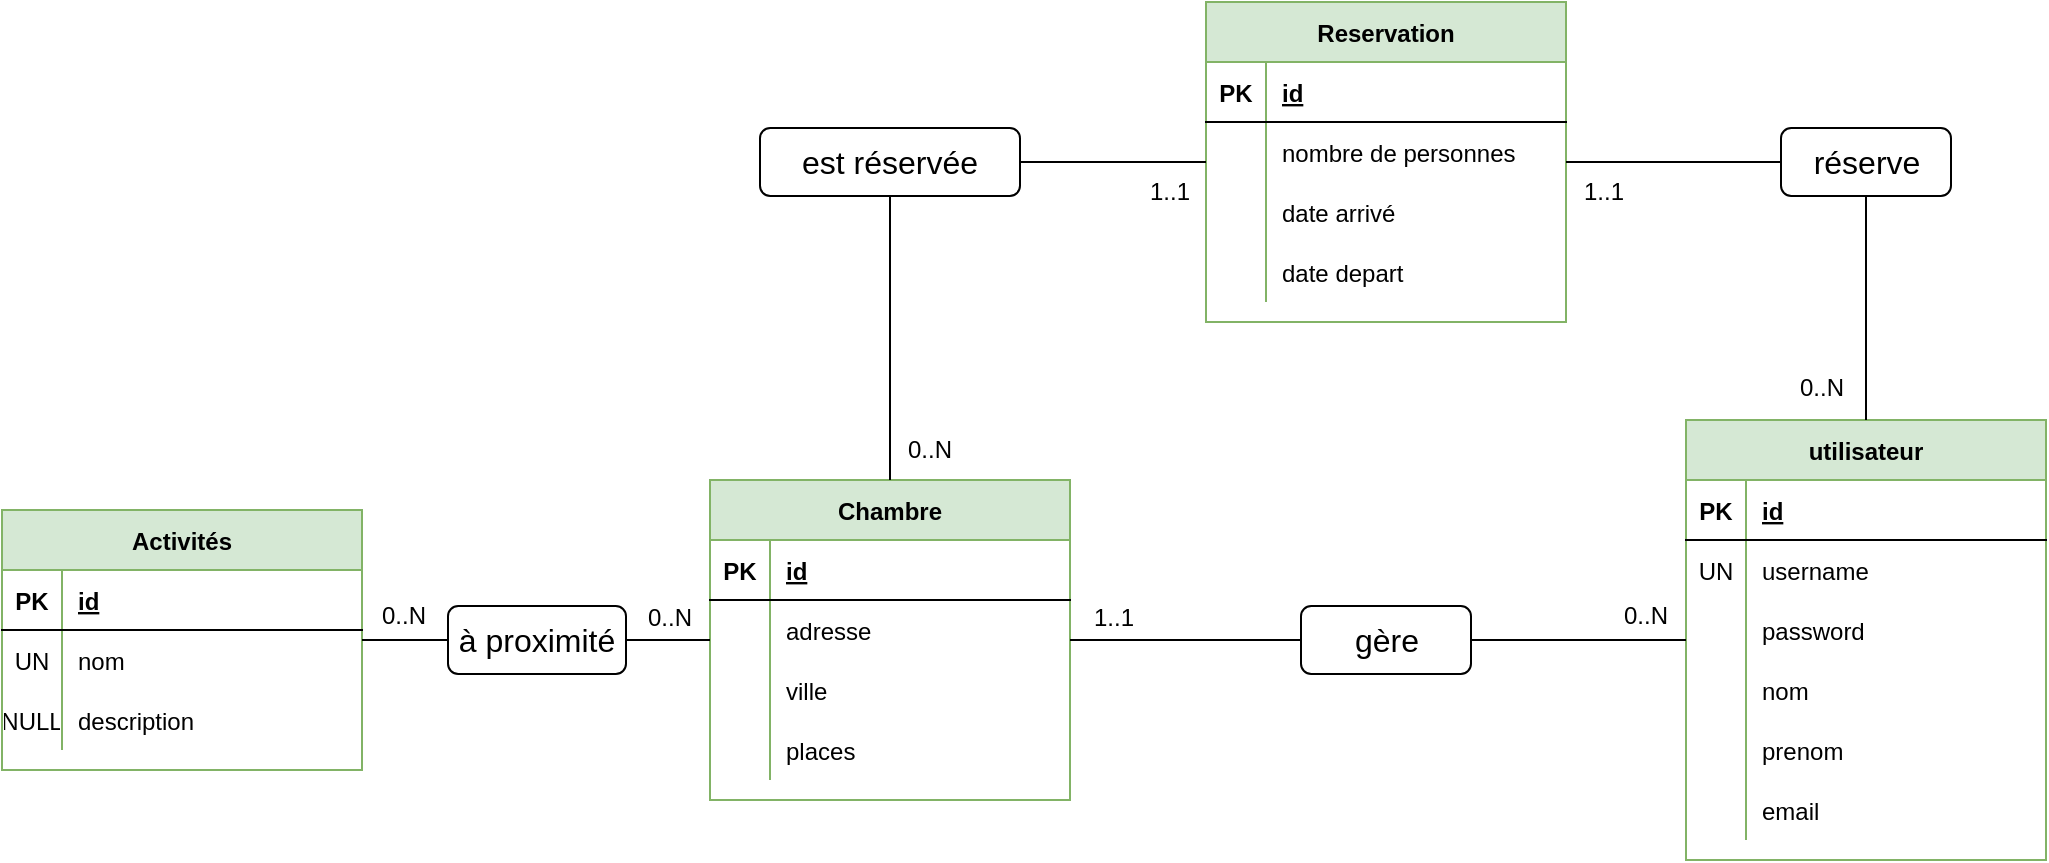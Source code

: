 <mxfile version="14.0.0" type="device"><diagram id="YtqAoMFm1UHIQzJ2D-D2" name="Page-1"><mxGraphModel dx="1481" dy="1005" grid="0" gridSize="10" guides="1" tooltips="1" connect="1" arrows="1" fold="1" page="0" pageScale="1" pageWidth="827" pageHeight="1169" math="0" shadow="0"><root><mxCell id="0"/><mxCell id="1" parent="0"/><mxCell id="lcVovQW48bTN5T2K4NLi-1" value="Chambre" style="shape=table;startSize=30;container=1;collapsible=1;childLayout=tableLayout;fixedRows=1;rowLines=0;fontStyle=1;align=center;resizeLast=1;fillColor=#d5e8d4;strokeColor=#82b366;" vertex="1" parent="1"><mxGeometry x="-27" y="104" width="180" height="160" as="geometry"/></mxCell><mxCell id="lcVovQW48bTN5T2K4NLi-2" value="" style="shape=partialRectangle;collapsible=0;dropTarget=0;pointerEvents=0;fillColor=none;top=0;left=0;bottom=1;right=0;points=[[0,0.5],[1,0.5]];portConstraint=eastwest;" vertex="1" parent="lcVovQW48bTN5T2K4NLi-1"><mxGeometry y="30" width="180" height="30" as="geometry"/></mxCell><mxCell id="lcVovQW48bTN5T2K4NLi-3" value="PK" style="shape=partialRectangle;connectable=0;fillColor=none;top=0;left=0;bottom=0;right=0;fontStyle=1;overflow=hidden;" vertex="1" parent="lcVovQW48bTN5T2K4NLi-2"><mxGeometry width="30" height="30" as="geometry"/></mxCell><mxCell id="lcVovQW48bTN5T2K4NLi-4" value="id" style="shape=partialRectangle;connectable=0;fillColor=none;top=0;left=0;bottom=0;right=0;align=left;spacingLeft=6;fontStyle=5;overflow=hidden;" vertex="1" parent="lcVovQW48bTN5T2K4NLi-2"><mxGeometry x="30" width="150" height="30" as="geometry"/></mxCell><mxCell id="lcVovQW48bTN5T2K4NLi-110" value="" style="shape=partialRectangle;collapsible=0;dropTarget=0;pointerEvents=0;fillColor=none;top=0;left=0;bottom=0;right=0;points=[[0,0.5],[1,0.5]];portConstraint=eastwest;rounded=0;shadow=0;glass=0;sketch=0;" vertex="1" parent="lcVovQW48bTN5T2K4NLi-1"><mxGeometry y="60" width="180" height="30" as="geometry"/></mxCell><mxCell id="lcVovQW48bTN5T2K4NLi-111" value="" style="shape=partialRectangle;connectable=0;fillColor=none;top=0;left=0;bottom=0;right=0;editable=1;overflow=hidden;" vertex="1" parent="lcVovQW48bTN5T2K4NLi-110"><mxGeometry width="30" height="30" as="geometry"/></mxCell><mxCell id="lcVovQW48bTN5T2K4NLi-112" value="adresse" style="shape=partialRectangle;connectable=0;fillColor=none;top=0;left=0;bottom=0;right=0;align=left;spacingLeft=6;overflow=hidden;" vertex="1" parent="lcVovQW48bTN5T2K4NLi-110"><mxGeometry x="30" width="150" height="30" as="geometry"/></mxCell><mxCell id="lcVovQW48bTN5T2K4NLi-5" value="" style="shape=partialRectangle;collapsible=0;dropTarget=0;pointerEvents=0;fillColor=none;top=0;left=0;bottom=0;right=0;points=[[0,0.5],[1,0.5]];portConstraint=eastwest;" vertex="1" parent="lcVovQW48bTN5T2K4NLi-1"><mxGeometry y="90" width="180" height="30" as="geometry"/></mxCell><mxCell id="lcVovQW48bTN5T2K4NLi-6" value="" style="shape=partialRectangle;connectable=0;fillColor=none;top=0;left=0;bottom=0;right=0;editable=1;overflow=hidden;" vertex="1" parent="lcVovQW48bTN5T2K4NLi-5"><mxGeometry width="30" height="30" as="geometry"/></mxCell><mxCell id="lcVovQW48bTN5T2K4NLi-7" value="ville" style="shape=partialRectangle;connectable=0;fillColor=none;top=0;left=0;bottom=0;right=0;align=left;spacingLeft=6;overflow=hidden;" vertex="1" parent="lcVovQW48bTN5T2K4NLi-5"><mxGeometry x="30" width="150" height="30" as="geometry"/></mxCell><mxCell id="lcVovQW48bTN5T2K4NLi-11" value="" style="shape=partialRectangle;collapsible=0;dropTarget=0;pointerEvents=0;fillColor=none;top=0;left=0;bottom=0;right=0;points=[[0,0.5],[1,0.5]];portConstraint=eastwest;" vertex="1" parent="lcVovQW48bTN5T2K4NLi-1"><mxGeometry y="120" width="180" height="30" as="geometry"/></mxCell><mxCell id="lcVovQW48bTN5T2K4NLi-12" value="" style="shape=partialRectangle;connectable=0;fillColor=none;top=0;left=0;bottom=0;right=0;editable=1;overflow=hidden;" vertex="1" parent="lcVovQW48bTN5T2K4NLi-11"><mxGeometry width="30" height="30" as="geometry"/></mxCell><mxCell id="lcVovQW48bTN5T2K4NLi-13" value="places" style="shape=partialRectangle;connectable=0;fillColor=none;top=0;left=0;bottom=0;right=0;align=left;spacingLeft=6;overflow=hidden;" vertex="1" parent="lcVovQW48bTN5T2K4NLi-11"><mxGeometry x="30" width="150" height="30" as="geometry"/></mxCell><mxCell id="lcVovQW48bTN5T2K4NLi-14" value="utilisateur" style="shape=table;startSize=30;container=1;collapsible=1;childLayout=tableLayout;fixedRows=1;rowLines=0;fontStyle=1;align=center;resizeLast=1;fillColor=#d5e8d4;strokeColor=#82b366;" vertex="1" parent="1"><mxGeometry x="461" y="74" width="180" height="220" as="geometry"/></mxCell><mxCell id="lcVovQW48bTN5T2K4NLi-15" value="" style="shape=partialRectangle;collapsible=0;dropTarget=0;pointerEvents=0;fillColor=none;top=0;left=0;bottom=1;right=0;points=[[0,0.5],[1,0.5]];portConstraint=eastwest;" vertex="1" parent="lcVovQW48bTN5T2K4NLi-14"><mxGeometry y="30" width="180" height="30" as="geometry"/></mxCell><mxCell id="lcVovQW48bTN5T2K4NLi-16" value="PK" style="shape=partialRectangle;connectable=0;fillColor=none;top=0;left=0;bottom=0;right=0;fontStyle=1;overflow=hidden;" vertex="1" parent="lcVovQW48bTN5T2K4NLi-15"><mxGeometry width="30" height="30" as="geometry"/></mxCell><mxCell id="lcVovQW48bTN5T2K4NLi-17" value="id" style="shape=partialRectangle;connectable=0;fillColor=none;top=0;left=0;bottom=0;right=0;align=left;spacingLeft=6;fontStyle=5;overflow=hidden;" vertex="1" parent="lcVovQW48bTN5T2K4NLi-15"><mxGeometry x="30" width="150" height="30" as="geometry"/></mxCell><mxCell id="lcVovQW48bTN5T2K4NLi-18" value="" style="shape=partialRectangle;collapsible=0;dropTarget=0;pointerEvents=0;fillColor=none;top=0;left=0;bottom=0;right=0;points=[[0,0.5],[1,0.5]];portConstraint=eastwest;" vertex="1" parent="lcVovQW48bTN5T2K4NLi-14"><mxGeometry y="60" width="180" height="30" as="geometry"/></mxCell><mxCell id="lcVovQW48bTN5T2K4NLi-19" value="UN" style="shape=partialRectangle;connectable=0;fillColor=none;top=0;left=0;bottom=0;right=0;editable=1;overflow=hidden;" vertex="1" parent="lcVovQW48bTN5T2K4NLi-18"><mxGeometry width="30" height="30" as="geometry"/></mxCell><mxCell id="lcVovQW48bTN5T2K4NLi-20" value="username" style="shape=partialRectangle;connectable=0;fillColor=none;top=0;left=0;bottom=0;right=0;align=left;spacingLeft=6;overflow=hidden;" vertex="1" parent="lcVovQW48bTN5T2K4NLi-18"><mxGeometry x="30" width="150" height="30" as="geometry"/></mxCell><mxCell id="lcVovQW48bTN5T2K4NLi-114" value="" style="shape=partialRectangle;collapsible=0;dropTarget=0;pointerEvents=0;fillColor=none;top=0;left=0;bottom=0;right=0;points=[[0,0.5],[1,0.5]];portConstraint=eastwest;" vertex="1" parent="lcVovQW48bTN5T2K4NLi-14"><mxGeometry y="90" width="180" height="30" as="geometry"/></mxCell><mxCell id="lcVovQW48bTN5T2K4NLi-115" value="" style="shape=partialRectangle;connectable=0;fillColor=none;top=0;left=0;bottom=0;right=0;editable=1;overflow=hidden;" vertex="1" parent="lcVovQW48bTN5T2K4NLi-114"><mxGeometry width="30" height="30" as="geometry"/></mxCell><mxCell id="lcVovQW48bTN5T2K4NLi-116" value="password" style="shape=partialRectangle;connectable=0;fillColor=none;top=0;left=0;bottom=0;right=0;align=left;spacingLeft=6;overflow=hidden;" vertex="1" parent="lcVovQW48bTN5T2K4NLi-114"><mxGeometry x="30" width="150" height="30" as="geometry"/></mxCell><mxCell id="lcVovQW48bTN5T2K4NLi-21" value="" style="shape=partialRectangle;collapsible=0;dropTarget=0;pointerEvents=0;fillColor=none;top=0;left=0;bottom=0;right=0;points=[[0,0.5],[1,0.5]];portConstraint=eastwest;" vertex="1" parent="lcVovQW48bTN5T2K4NLi-14"><mxGeometry y="120" width="180" height="30" as="geometry"/></mxCell><mxCell id="lcVovQW48bTN5T2K4NLi-22" value="" style="shape=partialRectangle;connectable=0;fillColor=none;top=0;left=0;bottom=0;right=0;editable=1;overflow=hidden;" vertex="1" parent="lcVovQW48bTN5T2K4NLi-21"><mxGeometry width="30" height="30" as="geometry"/></mxCell><mxCell id="lcVovQW48bTN5T2K4NLi-23" value="nom" style="shape=partialRectangle;connectable=0;fillColor=none;top=0;left=0;bottom=0;right=0;align=left;spacingLeft=6;overflow=hidden;" vertex="1" parent="lcVovQW48bTN5T2K4NLi-21"><mxGeometry x="30" width="150" height="30" as="geometry"/></mxCell><mxCell id="lcVovQW48bTN5T2K4NLi-24" value="" style="shape=partialRectangle;collapsible=0;dropTarget=0;pointerEvents=0;fillColor=none;top=0;left=0;bottom=0;right=0;points=[[0,0.5],[1,0.5]];portConstraint=eastwest;" vertex="1" parent="lcVovQW48bTN5T2K4NLi-14"><mxGeometry y="150" width="180" height="30" as="geometry"/></mxCell><mxCell id="lcVovQW48bTN5T2K4NLi-25" value="" style="shape=partialRectangle;connectable=0;fillColor=none;top=0;left=0;bottom=0;right=0;editable=1;overflow=hidden;" vertex="1" parent="lcVovQW48bTN5T2K4NLi-24"><mxGeometry width="30" height="30" as="geometry"/></mxCell><mxCell id="lcVovQW48bTN5T2K4NLi-26" value="prenom" style="shape=partialRectangle;connectable=0;fillColor=none;top=0;left=0;bottom=0;right=0;align=left;spacingLeft=6;overflow=hidden;" vertex="1" parent="lcVovQW48bTN5T2K4NLi-24"><mxGeometry x="30" width="150" height="30" as="geometry"/></mxCell><mxCell id="lcVovQW48bTN5T2K4NLi-118" value="" style="shape=partialRectangle;collapsible=0;dropTarget=0;pointerEvents=0;fillColor=none;top=0;left=0;bottom=0;right=0;points=[[0,0.5],[1,0.5]];portConstraint=eastwest;" vertex="1" parent="lcVovQW48bTN5T2K4NLi-14"><mxGeometry y="180" width="180" height="30" as="geometry"/></mxCell><mxCell id="lcVovQW48bTN5T2K4NLi-119" value="" style="shape=partialRectangle;connectable=0;fillColor=none;top=0;left=0;bottom=0;right=0;editable=1;overflow=hidden;" vertex="1" parent="lcVovQW48bTN5T2K4NLi-118"><mxGeometry width="30" height="30" as="geometry"/></mxCell><mxCell id="lcVovQW48bTN5T2K4NLi-120" value="email" style="shape=partialRectangle;connectable=0;fillColor=none;top=0;left=0;bottom=0;right=0;align=left;spacingLeft=6;overflow=hidden;" vertex="1" parent="lcVovQW48bTN5T2K4NLi-118"><mxGeometry x="30" width="150" height="30" as="geometry"/></mxCell><mxCell id="lcVovQW48bTN5T2K4NLi-64" value="Reservation" style="shape=table;startSize=30;container=1;collapsible=1;childLayout=tableLayout;fixedRows=1;rowLines=0;fontStyle=1;align=center;resizeLast=1;fillColor=#d5e8d4;strokeColor=#82b366;" vertex="1" parent="1"><mxGeometry x="221" y="-135" width="180" height="160" as="geometry"/></mxCell><mxCell id="lcVovQW48bTN5T2K4NLi-65" value="" style="shape=partialRectangle;collapsible=0;dropTarget=0;pointerEvents=0;fillColor=none;top=0;left=0;bottom=1;right=0;points=[[0,0.5],[1,0.5]];portConstraint=eastwest;" vertex="1" parent="lcVovQW48bTN5T2K4NLi-64"><mxGeometry y="30" width="180" height="30" as="geometry"/></mxCell><mxCell id="lcVovQW48bTN5T2K4NLi-66" value="PK" style="shape=partialRectangle;connectable=0;fillColor=none;top=0;left=0;bottom=0;right=0;fontStyle=1;overflow=hidden;" vertex="1" parent="lcVovQW48bTN5T2K4NLi-65"><mxGeometry width="30" height="30" as="geometry"/></mxCell><mxCell id="lcVovQW48bTN5T2K4NLi-67" value="id" style="shape=partialRectangle;connectable=0;fillColor=none;top=0;left=0;bottom=0;right=0;align=left;spacingLeft=6;fontStyle=5;overflow=hidden;" vertex="1" parent="lcVovQW48bTN5T2K4NLi-65"><mxGeometry x="30" width="150" height="30" as="geometry"/></mxCell><mxCell id="lcVovQW48bTN5T2K4NLi-68" value="" style="shape=partialRectangle;collapsible=0;dropTarget=0;pointerEvents=0;fillColor=none;top=0;left=0;bottom=0;right=0;points=[[0,0.5],[1,0.5]];portConstraint=eastwest;" vertex="1" parent="lcVovQW48bTN5T2K4NLi-64"><mxGeometry y="60" width="180" height="30" as="geometry"/></mxCell><mxCell id="lcVovQW48bTN5T2K4NLi-69" value="" style="shape=partialRectangle;connectable=0;fillColor=none;top=0;left=0;bottom=0;right=0;editable=1;overflow=hidden;" vertex="1" parent="lcVovQW48bTN5T2K4NLi-68"><mxGeometry width="30" height="30" as="geometry"/></mxCell><mxCell id="lcVovQW48bTN5T2K4NLi-70" value="nombre de personnes" style="shape=partialRectangle;connectable=0;fillColor=none;top=0;left=0;bottom=0;right=0;align=left;spacingLeft=6;overflow=hidden;" vertex="1" parent="lcVovQW48bTN5T2K4NLi-68"><mxGeometry x="30" width="150" height="30" as="geometry"/></mxCell><mxCell id="lcVovQW48bTN5T2K4NLi-71" value="" style="shape=partialRectangle;collapsible=0;dropTarget=0;pointerEvents=0;fillColor=none;top=0;left=0;bottom=0;right=0;points=[[0,0.5],[1,0.5]];portConstraint=eastwest;" vertex="1" parent="lcVovQW48bTN5T2K4NLi-64"><mxGeometry y="90" width="180" height="30" as="geometry"/></mxCell><mxCell id="lcVovQW48bTN5T2K4NLi-72" value="" style="shape=partialRectangle;connectable=0;fillColor=none;top=0;left=0;bottom=0;right=0;editable=1;overflow=hidden;" vertex="1" parent="lcVovQW48bTN5T2K4NLi-71"><mxGeometry width="30" height="30" as="geometry"/></mxCell><mxCell id="lcVovQW48bTN5T2K4NLi-73" value="date arrivé" style="shape=partialRectangle;connectable=0;fillColor=none;top=0;left=0;bottom=0;right=0;align=left;spacingLeft=6;overflow=hidden;" vertex="1" parent="lcVovQW48bTN5T2K4NLi-71"><mxGeometry x="30" width="150" height="30" as="geometry"/></mxCell><mxCell id="lcVovQW48bTN5T2K4NLi-74" value="" style="shape=partialRectangle;collapsible=0;dropTarget=0;pointerEvents=0;fillColor=none;top=0;left=0;bottom=0;right=0;points=[[0,0.5],[1,0.5]];portConstraint=eastwest;" vertex="1" parent="lcVovQW48bTN5T2K4NLi-64"><mxGeometry y="120" width="180" height="30" as="geometry"/></mxCell><mxCell id="lcVovQW48bTN5T2K4NLi-75" value="" style="shape=partialRectangle;connectable=0;fillColor=none;top=0;left=0;bottom=0;right=0;editable=1;overflow=hidden;" vertex="1" parent="lcVovQW48bTN5T2K4NLi-74"><mxGeometry width="30" height="30" as="geometry"/></mxCell><mxCell id="lcVovQW48bTN5T2K4NLi-76" value="date depart" style="shape=partialRectangle;connectable=0;fillColor=none;top=0;left=0;bottom=0;right=0;align=left;spacingLeft=6;overflow=hidden;" vertex="1" parent="lcVovQW48bTN5T2K4NLi-74"><mxGeometry x="30" width="150" height="30" as="geometry"/></mxCell><mxCell id="lcVovQW48bTN5T2K4NLi-77" value="" style="endArrow=none;html=1;rounded=0;" edge="1" parent="1" source="lcVovQW48bTN5T2K4NLi-123" target="lcVovQW48bTN5T2K4NLi-64"><mxGeometry relative="1" as="geometry"><mxPoint x="332" y="54" as="sourcePoint"/><mxPoint x="492" y="54" as="targetPoint"/><Array as="points"/></mxGeometry></mxCell><mxCell id="lcVovQW48bTN5T2K4NLi-79" value="1..1" style="resizable=0;html=1;align=right;verticalAlign=bottom;" connectable="0" vertex="1" parent="lcVovQW48bTN5T2K4NLi-77"><mxGeometry x="1" relative="1" as="geometry"><mxPoint x="-7.99" y="23.27" as="offset"/></mxGeometry></mxCell><mxCell id="lcVovQW48bTN5T2K4NLi-80" value="" style="endArrow=none;html=1;rounded=0;" edge="1" parent="1" source="lcVovQW48bTN5T2K4NLi-122" target="lcVovQW48bTN5T2K4NLi-64"><mxGeometry relative="1" as="geometry"><mxPoint x="156.013" y="117" as="sourcePoint"/><mxPoint x="237.987" y="38" as="targetPoint"/><Array as="points"/></mxGeometry></mxCell><mxCell id="lcVovQW48bTN5T2K4NLi-82" value="1..1" style="resizable=0;html=1;align=right;verticalAlign=bottom;" connectable="0" vertex="1" parent="lcVovQW48bTN5T2K4NLi-80"><mxGeometry x="1" relative="1" as="geometry"><mxPoint x="29.99" y="23.25" as="offset"/></mxGeometry></mxCell><mxCell id="lcVovQW48bTN5T2K4NLi-83" value="Activités" style="shape=table;startSize=30;container=1;collapsible=1;childLayout=tableLayout;fixedRows=1;rowLines=0;fontStyle=1;align=center;resizeLast=1;fillColor=#d5e8d4;strokeColor=#82b366;" vertex="1" parent="1"><mxGeometry x="-381" y="119" width="180" height="130" as="geometry"/></mxCell><mxCell id="lcVovQW48bTN5T2K4NLi-84" value="" style="shape=partialRectangle;collapsible=0;dropTarget=0;pointerEvents=0;fillColor=none;top=0;left=0;bottom=1;right=0;points=[[0,0.5],[1,0.5]];portConstraint=eastwest;" vertex="1" parent="lcVovQW48bTN5T2K4NLi-83"><mxGeometry y="30" width="180" height="30" as="geometry"/></mxCell><mxCell id="lcVovQW48bTN5T2K4NLi-85" value="PK" style="shape=partialRectangle;connectable=0;fillColor=none;top=0;left=0;bottom=0;right=0;fontStyle=1;overflow=hidden;" vertex="1" parent="lcVovQW48bTN5T2K4NLi-84"><mxGeometry width="30" height="30" as="geometry"/></mxCell><mxCell id="lcVovQW48bTN5T2K4NLi-86" value="id" style="shape=partialRectangle;connectable=0;fillColor=none;top=0;left=0;bottom=0;right=0;align=left;spacingLeft=6;fontStyle=5;overflow=hidden;" vertex="1" parent="lcVovQW48bTN5T2K4NLi-84"><mxGeometry x="30" width="150" height="30" as="geometry"/></mxCell><mxCell id="lcVovQW48bTN5T2K4NLi-87" value="" style="shape=partialRectangle;collapsible=0;dropTarget=0;pointerEvents=0;fillColor=none;top=0;left=0;bottom=0;right=0;points=[[0,0.5],[1,0.5]];portConstraint=eastwest;" vertex="1" parent="lcVovQW48bTN5T2K4NLi-83"><mxGeometry y="60" width="180" height="30" as="geometry"/></mxCell><mxCell id="lcVovQW48bTN5T2K4NLi-88" value="UN" style="shape=partialRectangle;connectable=0;fillColor=none;top=0;left=0;bottom=0;right=0;editable=1;overflow=hidden;" vertex="1" parent="lcVovQW48bTN5T2K4NLi-87"><mxGeometry width="30" height="30" as="geometry"/></mxCell><mxCell id="lcVovQW48bTN5T2K4NLi-89" value="nom" style="shape=partialRectangle;connectable=0;fillColor=none;top=0;left=0;bottom=0;right=0;align=left;spacingLeft=6;overflow=hidden;" vertex="1" parent="lcVovQW48bTN5T2K4NLi-87"><mxGeometry x="30" width="150" height="30" as="geometry"/></mxCell><mxCell id="lcVovQW48bTN5T2K4NLi-90" value="" style="shape=partialRectangle;collapsible=0;dropTarget=0;pointerEvents=0;fillColor=none;top=0;left=0;bottom=0;right=0;points=[[0,0.5],[1,0.5]];portConstraint=eastwest;" vertex="1" parent="lcVovQW48bTN5T2K4NLi-83"><mxGeometry y="90" width="180" height="30" as="geometry"/></mxCell><mxCell id="lcVovQW48bTN5T2K4NLi-91" value="NULL" style="shape=partialRectangle;connectable=0;fillColor=none;top=0;left=0;bottom=0;right=0;editable=1;overflow=hidden;" vertex="1" parent="lcVovQW48bTN5T2K4NLi-90"><mxGeometry width="30" height="30" as="geometry"/></mxCell><mxCell id="lcVovQW48bTN5T2K4NLi-92" value="description" style="shape=partialRectangle;connectable=0;fillColor=none;top=0;left=0;bottom=0;right=0;align=left;spacingLeft=6;overflow=hidden;" vertex="1" parent="lcVovQW48bTN5T2K4NLi-90"><mxGeometry x="30" width="150" height="30" as="geometry"/></mxCell><mxCell id="lcVovQW48bTN5T2K4NLi-96" value="" style="endArrow=none;html=1;rounded=0;" edge="1" parent="1" source="lcVovQW48bTN5T2K4NLi-134" target="lcVovQW48bTN5T2K4NLi-1"><mxGeometry relative="1" as="geometry"><mxPoint x="-355" y="220" as="sourcePoint"/><mxPoint x="-195" y="220" as="targetPoint"/></mxGeometry></mxCell><mxCell id="lcVovQW48bTN5T2K4NLi-98" value="0..N" style="resizable=0;html=1;align=right;verticalAlign=bottom;" connectable="0" vertex="1" parent="lcVovQW48bTN5T2K4NLi-96"><mxGeometry x="1" relative="1" as="geometry"><mxPoint x="-9" y="-3" as="offset"/></mxGeometry></mxCell><mxCell id="lcVovQW48bTN5T2K4NLi-99" value="" style="endArrow=none;html=1;rounded=0;" edge="1" parent="1" source="lcVovQW48bTN5T2K4NLi-121" target="lcVovQW48bTN5T2K4NLi-14"><mxGeometry relative="1" as="geometry"><mxPoint x="75" y="220" as="sourcePoint"/><mxPoint x="235" y="220" as="targetPoint"/></mxGeometry></mxCell><mxCell id="lcVovQW48bTN5T2K4NLi-101" value="0..N" style="resizable=0;html=1;align=right;verticalAlign=bottom;" connectable="0" vertex="1" parent="lcVovQW48bTN5T2K4NLi-99"><mxGeometry x="1" relative="1" as="geometry"><mxPoint x="-9" y="-4" as="offset"/></mxGeometry></mxCell><mxCell id="lcVovQW48bTN5T2K4NLi-123" value="est réservée" style="text;html=1;align=center;verticalAlign=middle;whiteSpace=wrap;rounded=1;shadow=0;glass=0;sketch=0;fontSize=16;strokeColor=#000000;" vertex="1" parent="1"><mxGeometry x="-2" y="-72" width="130" height="34" as="geometry"/></mxCell><mxCell id="lcVovQW48bTN5T2K4NLi-125" value="" style="endArrow=none;html=1;rounded=0;" edge="1" parent="1" source="lcVovQW48bTN5T2K4NLi-1" target="lcVovQW48bTN5T2K4NLi-123"><mxGeometry relative="1" as="geometry"><mxPoint x="63" y="104" as="sourcePoint"/><mxPoint x="221" y="-53.911" as="targetPoint"/><Array as="points"/></mxGeometry></mxCell><mxCell id="lcVovQW48bTN5T2K4NLi-126" value="0..N" style="resizable=0;html=1;align=left;verticalAlign=bottom;" connectable="0" vertex="1" parent="lcVovQW48bTN5T2K4NLi-125"><mxGeometry x="-1" relative="1" as="geometry"><mxPoint x="7" y="-7" as="offset"/></mxGeometry></mxCell><mxCell id="lcVovQW48bTN5T2K4NLi-122" value="réserve" style="text;html=1;fillColor=none;align=center;verticalAlign=middle;whiteSpace=wrap;rounded=1;shadow=0;glass=0;sketch=0;fontSize=16;strokeColor=#000000;" vertex="1" parent="1"><mxGeometry x="508.5" y="-72" width="85" height="34" as="geometry"/></mxCell><mxCell id="lcVovQW48bTN5T2K4NLi-128" value="" style="endArrow=none;html=1;rounded=0;" edge="1" parent="1" source="lcVovQW48bTN5T2K4NLi-14" target="lcVovQW48bTN5T2K4NLi-122"><mxGeometry relative="1" as="geometry"><mxPoint x="551.453" y="81" as="sourcePoint"/><mxPoint x="401" y="-53.88" as="targetPoint"/><Array as="points"/></mxGeometry></mxCell><mxCell id="lcVovQW48bTN5T2K4NLi-129" value="0..N" style="resizable=0;html=1;align=left;verticalAlign=bottom;" connectable="0" vertex="1" parent="lcVovQW48bTN5T2K4NLi-128"><mxGeometry x="-1" relative="1" as="geometry"><mxPoint x="-35.45" y="-8" as="offset"/></mxGeometry></mxCell><mxCell id="lcVovQW48bTN5T2K4NLi-121" value="gère" style="text;html=1;fillColor=none;align=center;verticalAlign=middle;whiteSpace=wrap;rounded=1;shadow=0;glass=0;sketch=0;fontSize=16;strokeColor=#000000;" vertex="1" parent="1"><mxGeometry x="268.5" y="167" width="85" height="34" as="geometry"/></mxCell><mxCell id="lcVovQW48bTN5T2K4NLi-131" value="" style="endArrow=none;html=1;rounded=0;" edge="1" parent="1" source="lcVovQW48bTN5T2K4NLi-1" target="lcVovQW48bTN5T2K4NLi-121"><mxGeometry relative="1" as="geometry"><mxPoint x="153" y="185.291" as="sourcePoint"/><mxPoint x="461" y="189.709" as="targetPoint"/></mxGeometry></mxCell><mxCell id="lcVovQW48bTN5T2K4NLi-132" value="1..1" style="resizable=0;html=1;align=left;verticalAlign=bottom;" connectable="0" vertex="1" parent="lcVovQW48bTN5T2K4NLi-131"><mxGeometry x="-1" relative="1" as="geometry"><mxPoint x="10" y="-3" as="offset"/></mxGeometry></mxCell><mxCell id="lcVovQW48bTN5T2K4NLi-134" value="à proximité" style="text;html=1;fillColor=none;align=center;verticalAlign=middle;whiteSpace=wrap;rounded=1;shadow=0;glass=0;sketch=0;fontSize=16;strokeColor=#000000;" vertex="1" parent="1"><mxGeometry x="-158" y="167" width="89" height="34" as="geometry"/></mxCell><mxCell id="lcVovQW48bTN5T2K4NLi-135" value="" style="endArrow=none;html=1;rounded=0;" edge="1" parent="1" source="lcVovQW48bTN5T2K4NLi-83" target="lcVovQW48bTN5T2K4NLi-134"><mxGeometry relative="1" as="geometry"><mxPoint x="-201" y="184" as="sourcePoint"/><mxPoint x="-27" y="184" as="targetPoint"/></mxGeometry></mxCell><mxCell id="lcVovQW48bTN5T2K4NLi-136" value="0..N" style="resizable=0;html=1;align=left;verticalAlign=bottom;" connectable="0" vertex="1" parent="lcVovQW48bTN5T2K4NLi-135"><mxGeometry x="-1" relative="1" as="geometry"><mxPoint x="8" y="-4" as="offset"/></mxGeometry></mxCell></root></mxGraphModel></diagram></mxfile>
